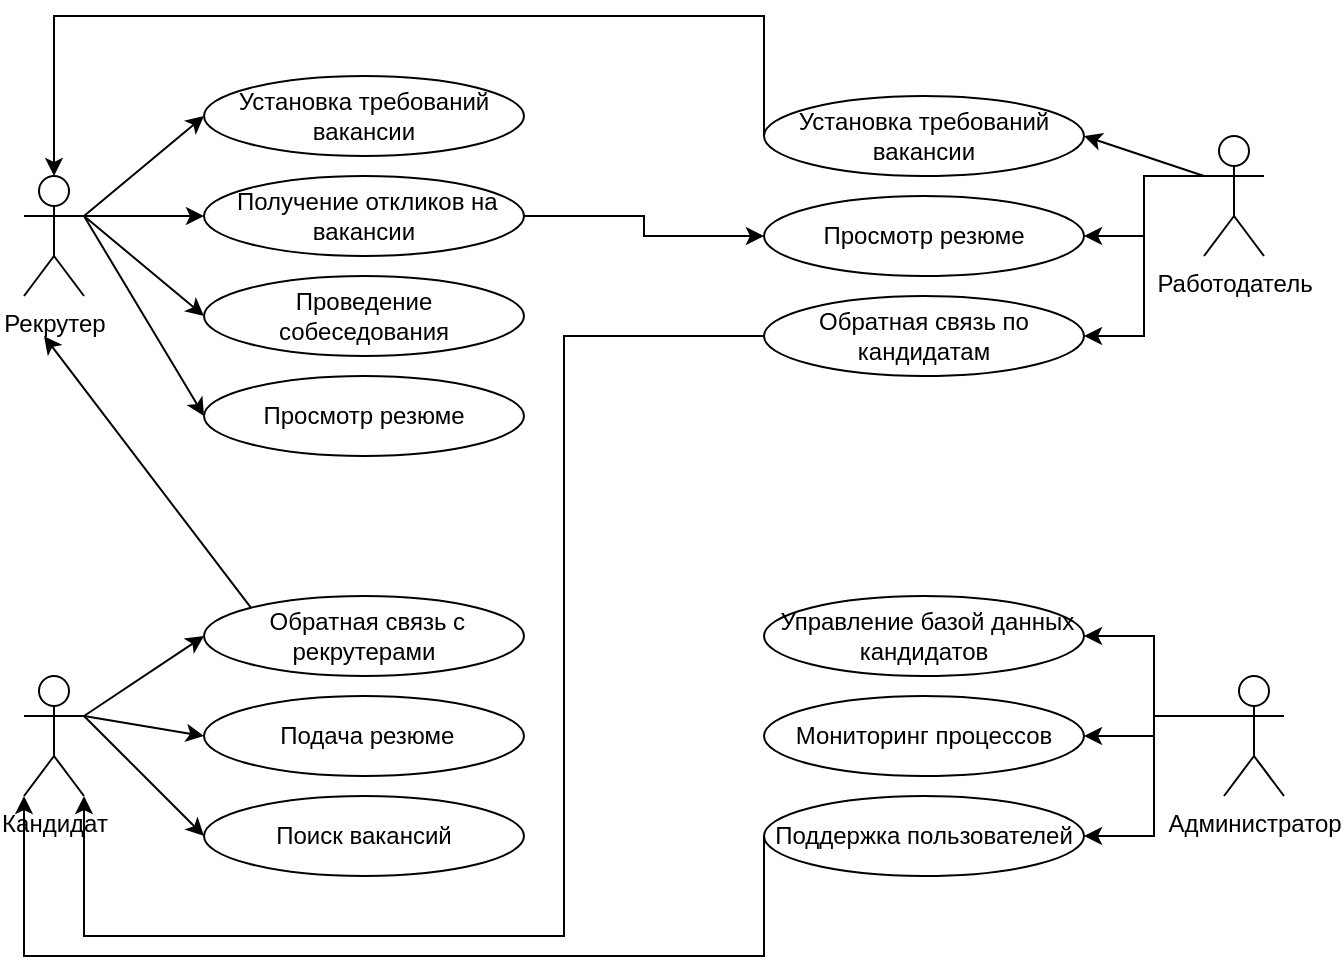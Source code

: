 <mxfile version="26.2.5">
  <diagram name="Страница — 1" id="0dEBhMouFC2KtDC2krwZ">
    <mxGraphModel dx="1063" dy="555" grid="0" gridSize="10" guides="1" tooltips="1" connect="1" arrows="1" fold="1" page="1" pageScale="1" pageWidth="827" pageHeight="1169" math="0" shadow="0">
      <root>
        <mxCell id="0" />
        <mxCell id="1" parent="0" />
        <mxCell id="DU6GNXK0AChC_ucAe-qL-1" value="Кандидат" style="shape=umlActor;verticalLabelPosition=bottom;verticalAlign=top;html=1;outlineConnect=0;" vertex="1" parent="1">
          <mxGeometry x="90" y="370" width="30" height="60" as="geometry" />
        </mxCell>
        <mxCell id="DU6GNXK0AChC_ucAe-qL-4" value="Рекрутер" style="shape=umlActor;verticalLabelPosition=bottom;verticalAlign=top;html=1;outlineConnect=0;" vertex="1" parent="1">
          <mxGeometry x="90" y="120" width="30" height="60" as="geometry" />
        </mxCell>
        <mxCell id="DU6GNXK0AChC_ucAe-qL-31" style="edgeStyle=orthogonalEdgeStyle;rounded=0;orthogonalLoop=1;jettySize=auto;html=1;exitX=0;exitY=0.333;exitDx=0;exitDy=0;exitPerimeter=0;entryX=1;entryY=0.5;entryDx=0;entryDy=0;" edge="1" parent="1" source="DU6GNXK0AChC_ucAe-qL-5" target="DU6GNXK0AChC_ucAe-qL-22">
          <mxGeometry relative="1" as="geometry" />
        </mxCell>
        <mxCell id="DU6GNXK0AChC_ucAe-qL-32" style="edgeStyle=orthogonalEdgeStyle;rounded=0;orthogonalLoop=1;jettySize=auto;html=1;exitX=0;exitY=0.333;exitDx=0;exitDy=0;exitPerimeter=0;entryX=1;entryY=0.5;entryDx=0;entryDy=0;" edge="1" parent="1" source="DU6GNXK0AChC_ucAe-qL-5" target="DU6GNXK0AChC_ucAe-qL-23">
          <mxGeometry relative="1" as="geometry" />
        </mxCell>
        <mxCell id="DU6GNXK0AChC_ucAe-qL-5" value="Работодатель" style="shape=umlActor;verticalLabelPosition=bottom;verticalAlign=top;html=1;outlineConnect=0;" vertex="1" parent="1">
          <mxGeometry x="680" y="100" width="30" height="60" as="geometry" />
        </mxCell>
        <mxCell id="DU6GNXK0AChC_ucAe-qL-33" style="edgeStyle=orthogonalEdgeStyle;rounded=0;orthogonalLoop=1;jettySize=auto;html=1;exitX=0;exitY=0.333;exitDx=0;exitDy=0;exitPerimeter=0;entryX=1;entryY=0.5;entryDx=0;entryDy=0;" edge="1" parent="1" source="DU6GNXK0AChC_ucAe-qL-6" target="DU6GNXK0AChC_ucAe-qL-27">
          <mxGeometry relative="1" as="geometry" />
        </mxCell>
        <mxCell id="DU6GNXK0AChC_ucAe-qL-34" style="edgeStyle=orthogonalEdgeStyle;rounded=0;orthogonalLoop=1;jettySize=auto;html=1;exitX=0;exitY=0.333;exitDx=0;exitDy=0;exitPerimeter=0;entryX=1;entryY=0.5;entryDx=0;entryDy=0;" edge="1" parent="1" source="DU6GNXK0AChC_ucAe-qL-6" target="DU6GNXK0AChC_ucAe-qL-25">
          <mxGeometry relative="1" as="geometry" />
        </mxCell>
        <mxCell id="DU6GNXK0AChC_ucAe-qL-35" style="edgeStyle=orthogonalEdgeStyle;rounded=0;orthogonalLoop=1;jettySize=auto;html=1;exitX=0;exitY=0.333;exitDx=0;exitDy=0;exitPerimeter=0;" edge="1" parent="1" source="DU6GNXK0AChC_ucAe-qL-6" target="DU6GNXK0AChC_ucAe-qL-26">
          <mxGeometry relative="1" as="geometry" />
        </mxCell>
        <mxCell id="DU6GNXK0AChC_ucAe-qL-6" value="Администратор" style="shape=umlActor;verticalLabelPosition=bottom;verticalAlign=top;html=1;outlineConnect=0;" vertex="1" parent="1">
          <mxGeometry x="690" y="370" width="30" height="60" as="geometry" />
        </mxCell>
        <mxCell id="DU6GNXK0AChC_ucAe-qL-7" value="Установка требований вакансии" style="ellipse;whiteSpace=wrap;html=1;" vertex="1" parent="1">
          <mxGeometry x="180" y="70" width="160" height="40" as="geometry" />
        </mxCell>
        <mxCell id="DU6GNXK0AChC_ucAe-qL-37" style="edgeStyle=orthogonalEdgeStyle;rounded=0;orthogonalLoop=1;jettySize=auto;html=1;exitX=1;exitY=0.5;exitDx=0;exitDy=0;" edge="1" parent="1" source="DU6GNXK0AChC_ucAe-qL-8" target="DU6GNXK0AChC_ucAe-qL-22">
          <mxGeometry relative="1" as="geometry" />
        </mxCell>
        <mxCell id="DU6GNXK0AChC_ucAe-qL-8" value="&amp;nbsp;Получение откликов на вакансии" style="ellipse;whiteSpace=wrap;html=1;" vertex="1" parent="1">
          <mxGeometry x="180" y="120" width="160" height="40" as="geometry" />
        </mxCell>
        <mxCell id="DU6GNXK0AChC_ucAe-qL-9" value="Проведение&lt;div&gt;собеседования&lt;/div&gt;" style="ellipse;whiteSpace=wrap;html=1;" vertex="1" parent="1">
          <mxGeometry x="180" y="170" width="160" height="40" as="geometry" />
        </mxCell>
        <mxCell id="DU6GNXK0AChC_ucAe-qL-10" value="Просмотр резюме" style="ellipse;whiteSpace=wrap;html=1;" vertex="1" parent="1">
          <mxGeometry x="180" y="220" width="160" height="40" as="geometry" />
        </mxCell>
        <mxCell id="DU6GNXK0AChC_ucAe-qL-11" value="&amp;nbsp;Подача резюме" style="ellipse;whiteSpace=wrap;html=1;" vertex="1" parent="1">
          <mxGeometry x="180" y="380" width="160" height="40" as="geometry" />
        </mxCell>
        <mxCell id="DU6GNXK0AChC_ucAe-qL-12" value="Поиск вакансий" style="ellipse;whiteSpace=wrap;html=1;" vertex="1" parent="1">
          <mxGeometry x="180" y="430" width="160" height="40" as="geometry" />
        </mxCell>
        <mxCell id="DU6GNXK0AChC_ucAe-qL-13" value="&amp;nbsp;Обратная связь с рекрутерами" style="ellipse;whiteSpace=wrap;html=1;" vertex="1" parent="1">
          <mxGeometry x="180" y="330" width="160" height="40" as="geometry" />
        </mxCell>
        <mxCell id="DU6GNXK0AChC_ucAe-qL-14" value="" style="endArrow=classic;html=1;rounded=0;exitX=0;exitY=0;exitDx=0;exitDy=0;" edge="1" parent="1" source="DU6GNXK0AChC_ucAe-qL-13">
          <mxGeometry width="50" height="50" relative="1" as="geometry">
            <mxPoint x="240" y="330" as="sourcePoint" />
            <mxPoint x="100" y="200" as="targetPoint" />
          </mxGeometry>
        </mxCell>
        <mxCell id="DU6GNXK0AChC_ucAe-qL-15" value="" style="endArrow=classic;html=1;rounded=0;exitX=1;exitY=0.333;exitDx=0;exitDy=0;exitPerimeter=0;entryX=0;entryY=0.5;entryDx=0;entryDy=0;" edge="1" parent="1" source="DU6GNXK0AChC_ucAe-qL-4" target="DU6GNXK0AChC_ucAe-qL-7">
          <mxGeometry width="50" height="50" relative="1" as="geometry">
            <mxPoint x="240" y="330" as="sourcePoint" />
            <mxPoint x="290" y="280" as="targetPoint" />
          </mxGeometry>
        </mxCell>
        <mxCell id="DU6GNXK0AChC_ucAe-qL-16" value="" style="endArrow=classic;html=1;rounded=0;exitX=1;exitY=0.333;exitDx=0;exitDy=0;exitPerimeter=0;" edge="1" parent="1" source="DU6GNXK0AChC_ucAe-qL-4" target="DU6GNXK0AChC_ucAe-qL-8">
          <mxGeometry width="50" height="50" relative="1" as="geometry">
            <mxPoint x="240" y="330" as="sourcePoint" />
            <mxPoint x="290" y="280" as="targetPoint" />
          </mxGeometry>
        </mxCell>
        <mxCell id="DU6GNXK0AChC_ucAe-qL-17" value="" style="endArrow=classic;html=1;rounded=0;exitX=1;exitY=0.333;exitDx=0;exitDy=0;exitPerimeter=0;" edge="1" parent="1" source="DU6GNXK0AChC_ucAe-qL-4">
          <mxGeometry width="50" height="50" relative="1" as="geometry">
            <mxPoint x="240" y="330" as="sourcePoint" />
            <mxPoint x="180" y="190" as="targetPoint" />
          </mxGeometry>
        </mxCell>
        <mxCell id="DU6GNXK0AChC_ucAe-qL-18" value="" style="endArrow=classic;html=1;rounded=0;exitX=1;exitY=0.333;exitDx=0;exitDy=0;exitPerimeter=0;entryX=0;entryY=0.5;entryDx=0;entryDy=0;" edge="1" parent="1" source="DU6GNXK0AChC_ucAe-qL-4" target="DU6GNXK0AChC_ucAe-qL-10">
          <mxGeometry width="50" height="50" relative="1" as="geometry">
            <mxPoint x="240" y="330" as="sourcePoint" />
            <mxPoint x="290" y="280" as="targetPoint" />
          </mxGeometry>
        </mxCell>
        <mxCell id="DU6GNXK0AChC_ucAe-qL-19" value="" style="endArrow=classic;html=1;rounded=0;exitX=1;exitY=0.333;exitDx=0;exitDy=0;exitPerimeter=0;entryX=0;entryY=0.5;entryDx=0;entryDy=0;" edge="1" parent="1" source="DU6GNXK0AChC_ucAe-qL-1" target="DU6GNXK0AChC_ucAe-qL-13">
          <mxGeometry width="50" height="50" relative="1" as="geometry">
            <mxPoint x="260" y="330" as="sourcePoint" />
            <mxPoint x="310" y="280" as="targetPoint" />
          </mxGeometry>
        </mxCell>
        <mxCell id="DU6GNXK0AChC_ucAe-qL-20" value="" style="endArrow=classic;html=1;rounded=0;exitX=1;exitY=0.333;exitDx=0;exitDy=0;exitPerimeter=0;entryX=0;entryY=0.5;entryDx=0;entryDy=0;" edge="1" parent="1" source="DU6GNXK0AChC_ucAe-qL-1" target="DU6GNXK0AChC_ucAe-qL-11">
          <mxGeometry width="50" height="50" relative="1" as="geometry">
            <mxPoint x="130" y="400" as="sourcePoint" />
            <mxPoint x="190" y="360" as="targetPoint" />
          </mxGeometry>
        </mxCell>
        <mxCell id="DU6GNXK0AChC_ucAe-qL-21" value="" style="endArrow=classic;html=1;rounded=0;exitX=1;exitY=0.333;exitDx=0;exitDy=0;exitPerimeter=0;entryX=0;entryY=0.5;entryDx=0;entryDy=0;" edge="1" parent="1" source="DU6GNXK0AChC_ucAe-qL-1" target="DU6GNXK0AChC_ucAe-qL-12">
          <mxGeometry width="50" height="50" relative="1" as="geometry">
            <mxPoint x="260" y="330" as="sourcePoint" />
            <mxPoint x="310" y="280" as="targetPoint" />
          </mxGeometry>
        </mxCell>
        <mxCell id="DU6GNXK0AChC_ucAe-qL-22" value="Просмотр резюме" style="ellipse;whiteSpace=wrap;html=1;" vertex="1" parent="1">
          <mxGeometry x="460" y="130" width="160" height="40" as="geometry" />
        </mxCell>
        <mxCell id="DU6GNXK0AChC_ucAe-qL-23" value="Обратная связь по кандидатам" style="ellipse;whiteSpace=wrap;html=1;" vertex="1" parent="1">
          <mxGeometry x="460" y="180" width="160" height="40" as="geometry" />
        </mxCell>
        <mxCell id="DU6GNXK0AChC_ucAe-qL-24" value="Установка требований вакансии" style="ellipse;whiteSpace=wrap;html=1;" vertex="1" parent="1">
          <mxGeometry x="460" y="80" width="160" height="40" as="geometry" />
        </mxCell>
        <mxCell id="DU6GNXK0AChC_ucAe-qL-25" value="Мониторинг процессов" style="ellipse;whiteSpace=wrap;html=1;" vertex="1" parent="1">
          <mxGeometry x="460" y="380" width="160" height="40" as="geometry" />
        </mxCell>
        <mxCell id="DU6GNXK0AChC_ucAe-qL-26" value="Поддержка пользователей" style="ellipse;whiteSpace=wrap;html=1;" vertex="1" parent="1">
          <mxGeometry x="460" y="430" width="160" height="40" as="geometry" />
        </mxCell>
        <mxCell id="DU6GNXK0AChC_ucAe-qL-27" value="&amp;nbsp;Управление базой данных кандидатов" style="ellipse;whiteSpace=wrap;html=1;" vertex="1" parent="1">
          <mxGeometry x="460" y="330" width="160" height="40" as="geometry" />
        </mxCell>
        <mxCell id="DU6GNXK0AChC_ucAe-qL-28" style="edgeStyle=orthogonalEdgeStyle;rounded=0;orthogonalLoop=1;jettySize=auto;html=1;exitX=0;exitY=0.5;exitDx=0;exitDy=0;entryX=0.5;entryY=0;entryDx=0;entryDy=0;entryPerimeter=0;" edge="1" parent="1" source="DU6GNXK0AChC_ucAe-qL-24" target="DU6GNXK0AChC_ucAe-qL-4">
          <mxGeometry relative="1" as="geometry">
            <Array as="points">
              <mxPoint x="460" y="40" />
              <mxPoint x="105" y="40" />
            </Array>
          </mxGeometry>
        </mxCell>
        <mxCell id="DU6GNXK0AChC_ucAe-qL-29" style="edgeStyle=orthogonalEdgeStyle;rounded=0;orthogonalLoop=1;jettySize=auto;html=1;exitX=0;exitY=0.5;exitDx=0;exitDy=0;entryX=1;entryY=1;entryDx=0;entryDy=0;entryPerimeter=0;" edge="1" parent="1" source="DU6GNXK0AChC_ucAe-qL-23" target="DU6GNXK0AChC_ucAe-qL-1">
          <mxGeometry relative="1" as="geometry">
            <Array as="points">
              <mxPoint x="360" y="200" />
              <mxPoint x="360" y="500" />
              <mxPoint x="120" y="500" />
            </Array>
          </mxGeometry>
        </mxCell>
        <mxCell id="DU6GNXK0AChC_ucAe-qL-30" value="" style="endArrow=classic;html=1;rounded=0;exitX=0;exitY=0.333;exitDx=0;exitDy=0;exitPerimeter=0;entryX=1;entryY=0.5;entryDx=0;entryDy=0;" edge="1" parent="1" source="DU6GNXK0AChC_ucAe-qL-5" target="DU6GNXK0AChC_ucAe-qL-24">
          <mxGeometry width="50" height="50" relative="1" as="geometry">
            <mxPoint x="610" y="280" as="sourcePoint" />
            <mxPoint x="660" y="230" as="targetPoint" />
          </mxGeometry>
        </mxCell>
        <mxCell id="DU6GNXK0AChC_ucAe-qL-36" style="edgeStyle=orthogonalEdgeStyle;rounded=0;orthogonalLoop=1;jettySize=auto;html=1;exitX=0;exitY=0.5;exitDx=0;exitDy=0;entryX=0;entryY=1;entryDx=0;entryDy=0;entryPerimeter=0;" edge="1" parent="1" source="DU6GNXK0AChC_ucAe-qL-26" target="DU6GNXK0AChC_ucAe-qL-1">
          <mxGeometry relative="1" as="geometry">
            <Array as="points">
              <mxPoint x="460" y="510" />
              <mxPoint x="90" y="510" />
            </Array>
          </mxGeometry>
        </mxCell>
      </root>
    </mxGraphModel>
  </diagram>
</mxfile>
